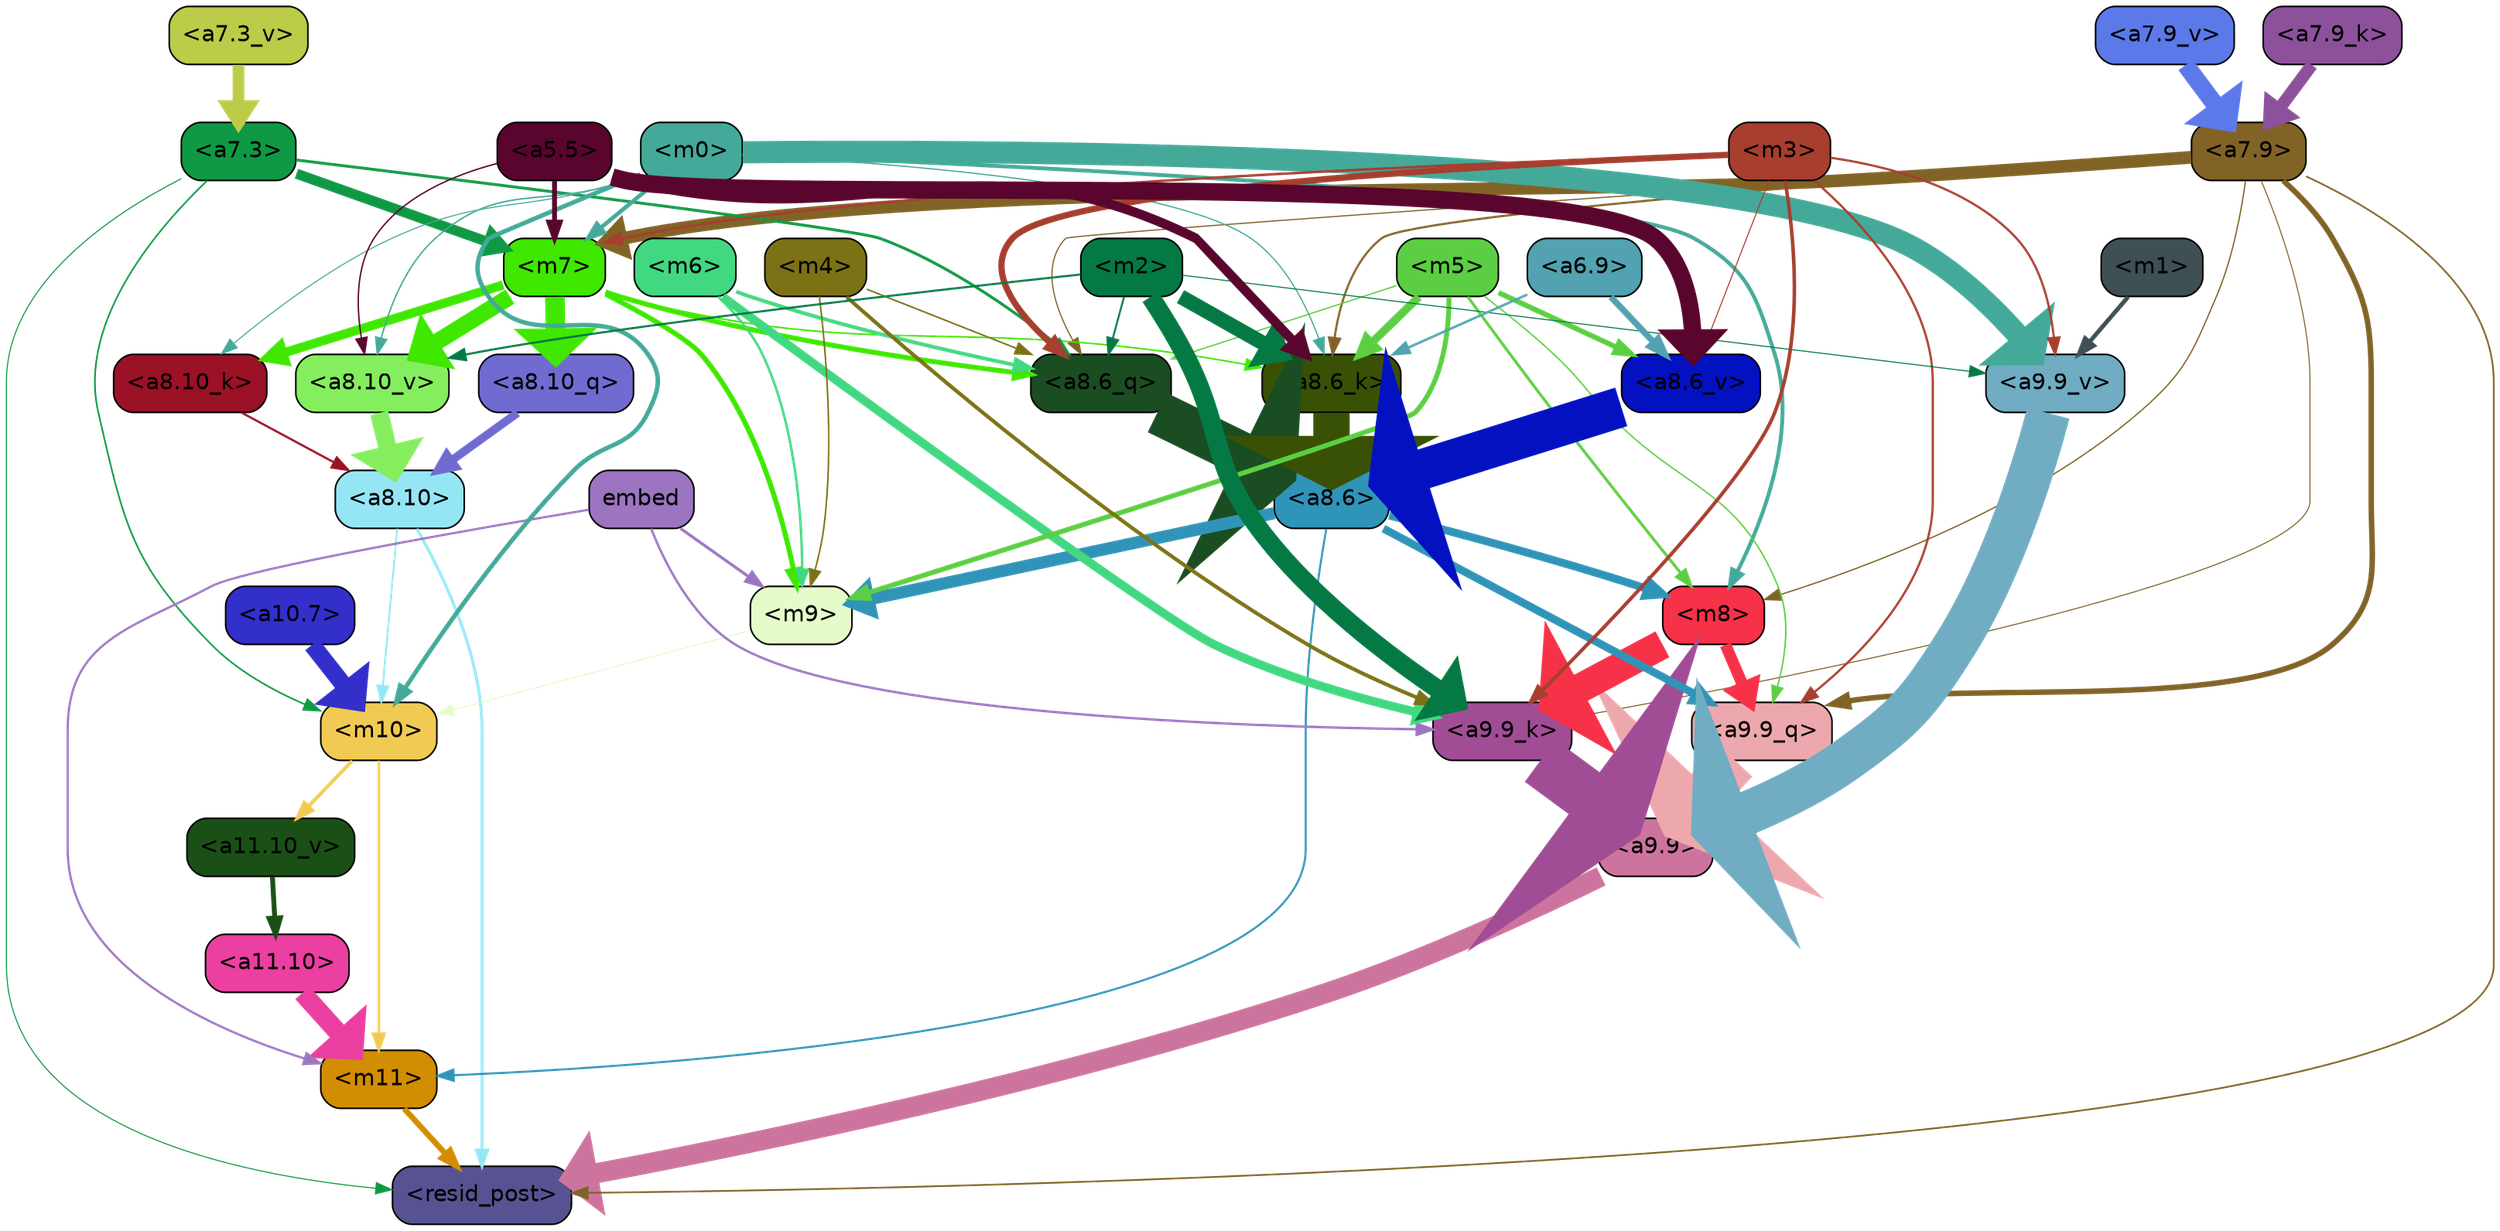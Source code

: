 strict digraph "" {
	graph [bgcolor=transparent,
		layout=dot,
		overlap=false,
		splines=true
	];
	"<m11>"	[color=black,
		fillcolor="#d38d02",
		fontname=Helvetica,
		shape=box,
		style="filled, rounded"];
	"<resid_post>"	[color=black,
		fillcolor="#575393",
		fontname=Helvetica,
		shape=box,
		style="filled, rounded"];
	"<m11>" -> "<resid_post>"	[color="#d38d02",
		penwidth=3.564229369163513];
	"<a9.9>"	[color=black,
		fillcolor="#cd749e",
		fontname=Helvetica,
		shape=box,
		style="filled, rounded"];
	"<a9.9>" -> "<resid_post>"	[color="#cd749e",
		penwidth=12.493714332580566];
	"<a8.10>"	[color=black,
		fillcolor="#95e6f5",
		fontname=Helvetica,
		shape=box,
		style="filled, rounded"];
	"<a8.10>" -> "<resid_post>"	[color="#95e6f5",
		penwidth=1.7969894409179688];
	"<m10>"	[color=black,
		fillcolor="#f0ca53",
		fontname=Helvetica,
		shape=box,
		style="filled, rounded"];
	"<a8.10>" -> "<m10>"	[color="#95e6f5",
		penwidth=1.1516046524047852];
	"<a7.9>"	[color=black,
		fillcolor="#816326",
		fontname=Helvetica,
		shape=box,
		style="filled, rounded"];
	"<a7.9>" -> "<resid_post>"	[color="#816326",
		penwidth=1.061915397644043];
	"<m7>"	[color=black,
		fillcolor="#3fe701",
		fontname=Helvetica,
		shape=box,
		style="filled, rounded"];
	"<a7.9>" -> "<m7>"	[color="#816326",
		penwidth=7.860968112945557];
	"<a9.9_q>"	[color=black,
		fillcolor="#eda8ae",
		fontname=Helvetica,
		shape=box,
		style="filled, rounded"];
	"<a7.9>" -> "<a9.9_q>"	[color="#816326",
		penwidth=3.4010400772094727];
	"<a9.9_k>"	[color=black,
		fillcolor="#a14d96",
		fontname=Helvetica,
		shape=box,
		style="filled, rounded"];
	"<a7.9>" -> "<a9.9_k>"	[color="#816326",
		penwidth=0.6359977722167969];
	"<m8>"	[color=black,
		fillcolor="#f63148",
		fontname=Helvetica,
		shape=box,
		style="filled, rounded"];
	"<a7.9>" -> "<m8>"	[color="#816326",
		penwidth=0.7847824096679688];
	"<a8.6_q>"	[color=black,
		fillcolor="#1b4d22",
		fontname=Helvetica,
		shape=box,
		style="filled, rounded"];
	"<a7.9>" -> "<a8.6_q>"	[color="#816326",
		penwidth=0.7225875854492188];
	"<a8.6_k>"	[color=black,
		fillcolor="#395105",
		fontname=Helvetica,
		shape=box,
		style="filled, rounded"];
	"<a7.9>" -> "<a8.6_k>"	[color="#816326",
		penwidth=1.3351249694824219];
	"<a7.3>"	[color=black,
		fillcolor="#0f9944",
		fontname=Helvetica,
		shape=box,
		style="filled, rounded"];
	"<a7.3>" -> "<resid_post>"	[color="#0f9944",
		penwidth=0.6493911743164062];
	"<a7.3>" -> "<m10>"	[color="#0f9944",
		penwidth=1.0287714004516602];
	"<a7.3>" -> "<m7>"	[color="#0f9944",
		penwidth=6.300837516784668];
	"<a7.3>" -> "<a8.6_q>"	[color="#0f9944",
		penwidth=1.7833585739135742];
	"<a11.10>"	[color=black,
		fillcolor="#eb3fa1",
		fontname=Helvetica,
		shape=box,
		style="filled, rounded"];
	"<a11.10>" -> "<m11>"	[color="#eb3fa1",
		penwidth=11.804504871368408];
	"<m10>" -> "<m11>"	[color="#f0ca53",
		penwidth=1.6351637840270996];
	"<a11.10_v>"	[color=black,
		fillcolor="#1a5016",
		fontname=Helvetica,
		shape=box,
		style="filled, rounded"];
	"<m10>" -> "<a11.10_v>"	[color="#f0ca53",
		penwidth=2.195528030395508];
	"<a8.6>"	[color=black,
		fillcolor="#3094b8",
		fontname=Helvetica,
		shape=box,
		style="filled, rounded"];
	"<a8.6>" -> "<m11>"	[color="#3094b8",
		penwidth=1.2564282417297363];
	"<m9>"	[color=black,
		fillcolor="#e5fcca",
		fontname=Helvetica,
		shape=box,
		style="filled, rounded"];
	"<a8.6>" -> "<m9>"	[color="#3094b8",
		penwidth=7.538959503173828];
	"<a8.6>" -> "<a9.9_q>"	[color="#3094b8",
		penwidth=4.915989875793457];
	"<a8.6>" -> "<m8>"	[color="#3094b8",
		penwidth=4.953336715698242];
	embed	[color=black,
		fillcolor="#9c74c0",
		fontname=Helvetica,
		shape=box,
		style="filled, rounded"];
	embed -> "<m11>"	[color="#9c74c0",
		penwidth=1.3679008483886719];
	embed -> "<m9>"	[color="#9c74c0",
		penwidth=1.8025074005126953];
	embed -> "<a9.9_k>"	[color="#9c74c0",
		penwidth=1.4555702209472656];
	"<a11.10_v>" -> "<a11.10>"	[color="#1a5016",
		penwidth=3.037395477294922];
	"<a10.7>"	[color=black,
		fillcolor="#332fcb",
		fontname=Helvetica,
		shape=box,
		style="filled, rounded"];
	"<a10.7>" -> "<m10>"	[color="#332fcb",
		penwidth=10.747549057006836];
	"<m9>" -> "<m10>"	[color="#e5fcca",
		penwidth=0.6350235939025879];
	"<m0>"	[color=black,
		fillcolor="#44a999",
		fontname=Helvetica,
		shape=box,
		style="filled, rounded"];
	"<m0>" -> "<m10>"	[color="#44a999",
		penwidth=2.7613906860351562];
	"<m0>" -> "<m7>"	[color="#44a999",
		penwidth=2.5545620918273926];
	"<a9.9_v>"	[color=black,
		fillcolor="#70acc2",
		fontname=Helvetica,
		shape=box,
		style="filled, rounded"];
	"<m0>" -> "<a9.9_v>"	[color="#44a999",
		penwidth=13.730411529541016];
	"<m0>" -> "<m8>"	[color="#44a999",
		penwidth=2.381570816040039];
	"<a8.10_k>"	[color=black,
		fillcolor="#9b1125",
		fontname=Helvetica,
		shape=box,
		style="filled, rounded"];
	"<m0>" -> "<a8.10_k>"	[color="#44a999",
		penwidth=0.6495761871337891];
	"<m0>" -> "<a8.6_k>"	[color="#44a999",
		penwidth=0.7486534118652344];
	"<a8.10_v>"	[color=black,
		fillcolor="#84ee5e",
		fontname=Helvetica,
		shape=box,
		style="filled, rounded"];
	"<m0>" -> "<a8.10_v>"	[color="#44a999",
		penwidth=0.8922653198242188];
	"<m7>" -> "<m9>"	[color="#3fe701",
		penwidth=3.136892318725586];
	"<a8.10_q>"	[color=black,
		fillcolor="#706bd1",
		fontname=Helvetica,
		shape=box,
		style="filled, rounded"];
	"<m7>" -> "<a8.10_q>"	[color="#3fe701",
		penwidth=12.156120300292969];
	"<m7>" -> "<a8.6_q>"	[color="#3fe701",
		penwidth=3.078853130340576];
	"<m7>" -> "<a8.10_k>"	[color="#3fe701",
		penwidth=5.668270111083984];
	"<m7>" -> "<a8.6_k>"	[color="#3fe701",
		penwidth=0.9513492584228516];
	"<m7>" -> "<a8.10_v>"	[color="#3fe701",
		penwidth=10.289600372314453];
	"<m6>"	[color=black,
		fillcolor="#42d781",
		fontname=Helvetica,
		shape=box,
		style="filled, rounded"];
	"<m6>" -> "<m9>"	[color="#42d781",
		penwidth=1.5130538940429688];
	"<m6>" -> "<a9.9_k>"	[color="#42d781",
		penwidth=5.398126602172852];
	"<m6>" -> "<a8.6_q>"	[color="#42d781",
		penwidth=2.3049817085266113];
	"<m5>"	[color=black,
		fillcolor="#5cce43",
		fontname=Helvetica,
		shape=box,
		style="filled, rounded"];
	"<m5>" -> "<m9>"	[color="#5cce43",
		penwidth=3.070161819458008];
	"<m5>" -> "<a9.9_q>"	[color="#5cce43",
		penwidth=0.8938226699829102];
	"<m5>" -> "<m8>"	[color="#5cce43",
		penwidth=1.7677688598632812];
	"<m5>" -> "<a8.6_q>"	[color="#5cce43",
		penwidth=0.7973227500915527];
	"<m5>" -> "<a8.6_k>"	[color="#5cce43",
		penwidth=5.085668563842773];
	"<a8.6_v>"	[color=black,
		fillcolor="#0411c0",
		fontname=Helvetica,
		shape=box,
		style="filled, rounded"];
	"<m5>" -> "<a8.6_v>"	[color="#5cce43",
		penwidth=3.2228469848632812];
	"<m4>"	[color=black,
		fillcolor="#7c7215",
		fontname=Helvetica,
		shape=box,
		style="filled, rounded"];
	"<m4>" -> "<m9>"	[color="#7c7215",
		penwidth=0.9546451568603516];
	"<m4>" -> "<a9.9_k>"	[color="#7c7215",
		penwidth=2.334225654602051];
	"<m4>" -> "<a8.6_q>"	[color="#7c7215",
		penwidth=0.9813051223754883];
	"<a9.9_q>" -> "<a9.9>"	[color="#eda8ae",
		penwidth=28.56541872024536];
	"<a9.9_k>" -> "<a9.9>"	[color="#a14d96",
		penwidth=32.31142416596413];
	"<a9.9_v>" -> "<a9.9>"	[color="#70acc2",
		penwidth=27.08489227294922];
	"<m8>" -> "<a9.9_q>"	[color="#f63148",
		penwidth=7.189451217651367];
	"<m8>" -> "<a9.9_k>"	[color="#f63148",
		penwidth=18.19952392578125];
	"<m3>"	[color=black,
		fillcolor="#a73e2e",
		fontname=Helvetica,
		shape=box,
		style="filled, rounded"];
	"<m3>" -> "<m7>"	[color="#a73e2e",
		penwidth=1.519754409790039];
	"<m3>" -> "<a9.9_q>"	[color="#a73e2e",
		penwidth=1.3806190490722656];
	"<m3>" -> "<a9.9_k>"	[color="#a73e2e",
		penwidth=2.201329231262207];
	"<m3>" -> "<a9.9_v>"	[color="#a73e2e",
		penwidth=1.3742599487304688];
	"<m3>" -> "<a8.6_q>"	[color="#a73e2e",
		penwidth=3.894710063934326];
	"<m3>" -> "<a8.6_v>"	[color="#a73e2e",
		penwidth=0.6379051208496094];
	"<m2>"	[color=black,
		fillcolor="#057944",
		fontname=Helvetica,
		shape=box,
		style="filled, rounded"];
	"<m2>" -> "<a9.9_k>"	[color="#057944",
		penwidth=11.667590618133545];
	"<m2>" -> "<a9.9_v>"	[color="#057944",
		penwidth=0.6356887817382812];
	"<m2>" -> "<a8.6_q>"	[color="#057944",
		penwidth=1.1711654663085938];
	"<m2>" -> "<a8.6_k>"	[color="#057944",
		penwidth=9.172065734863281];
	"<m2>" -> "<a8.10_v>"	[color="#057944",
		penwidth=1.287038803100586];
	"<m1>"	[color=black,
		fillcolor="#3e5053",
		fontname=Helvetica,
		shape=box,
		style="filled, rounded"];
	"<m1>" -> "<a9.9_v>"	[color="#3e5053",
		penwidth=2.656749725341797];
	"<a8.10_q>" -> "<a8.10>"	[color="#706bd1",
		penwidth=5.194318771362305];
	"<a8.6_q>" -> "<a8.6>"	[color="#1b4d22",
		penwidth=27.11296832561493];
	"<a8.10_k>" -> "<a8.10>"	[color="#9b1125",
		penwidth=1.3374805450439453];
	"<a8.6_k>" -> "<a8.6>"	[color="#395105",
		penwidth=22.57996129989624];
	"<a8.10_v>" -> "<a8.10>"	[color="#84ee5e",
		penwidth=11.339973449707031];
	"<a8.6_v>" -> "<a8.6>"	[color="#0411c0",
		penwidth=25.068782806396484];
	"<a6.9>"	[color=black,
		fillcolor="#52a2b1",
		fontname=Helvetica,
		shape=box,
		style="filled, rounded"];
	"<a6.9>" -> "<a8.6_k>"	[color="#52a2b1",
		penwidth=1.504995346069336];
	"<a6.9>" -> "<a8.6_v>"	[color="#52a2b1",
		penwidth=3.925710678100586];
	"<a5.5>"	[color=black,
		fillcolor="#59052d",
		fontname=Helvetica,
		shape=box,
		style="filled, rounded"];
	"<a5.5>" -> "<m7>"	[color="#59052d",
		penwidth=3.0042500495910645];
	"<a5.5>" -> "<a8.6_k>"	[color="#59052d",
		penwidth=5.877564430236816];
	"<a5.5>" -> "<a8.10_v>"	[color="#59052d",
		penwidth=0.8552722930908203];
	"<a5.5>" -> "<a8.6_v>"	[color="#59052d",
		penwidth=10.800443649291992];
	"<a7.9_k>"	[color=black,
		fillcolor="#8d519b",
		fontname=Helvetica,
		shape=box,
		style="filled, rounded"];
	"<a7.9_k>" -> "<a7.9>"	[color="#8d519b",
		penwidth=7.68915319442749];
	"<a7.9_v>"	[color=black,
		fillcolor="#5b79e9",
		fontname=Helvetica,
		shape=box,
		style="filled, rounded"];
	"<a7.9_v>" -> "<a7.9>"	[color="#5b79e9",
		penwidth=11.073700428009033];
	"<a7.3_v>"	[color=black,
		fillcolor="#bccb48",
		fontname=Helvetica,
		shape=box,
		style="filled, rounded"];
	"<a7.3_v>" -> "<a7.3>"	[color="#bccb48",
		penwidth=7.367694854736328];
}

